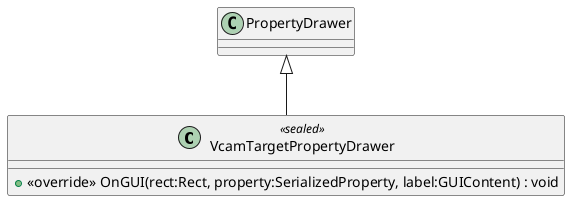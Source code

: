 @startuml
class VcamTargetPropertyDrawer <<sealed>> {
    + <<override>> OnGUI(rect:Rect, property:SerializedProperty, label:GUIContent) : void
}
PropertyDrawer <|-- VcamTargetPropertyDrawer
@enduml
